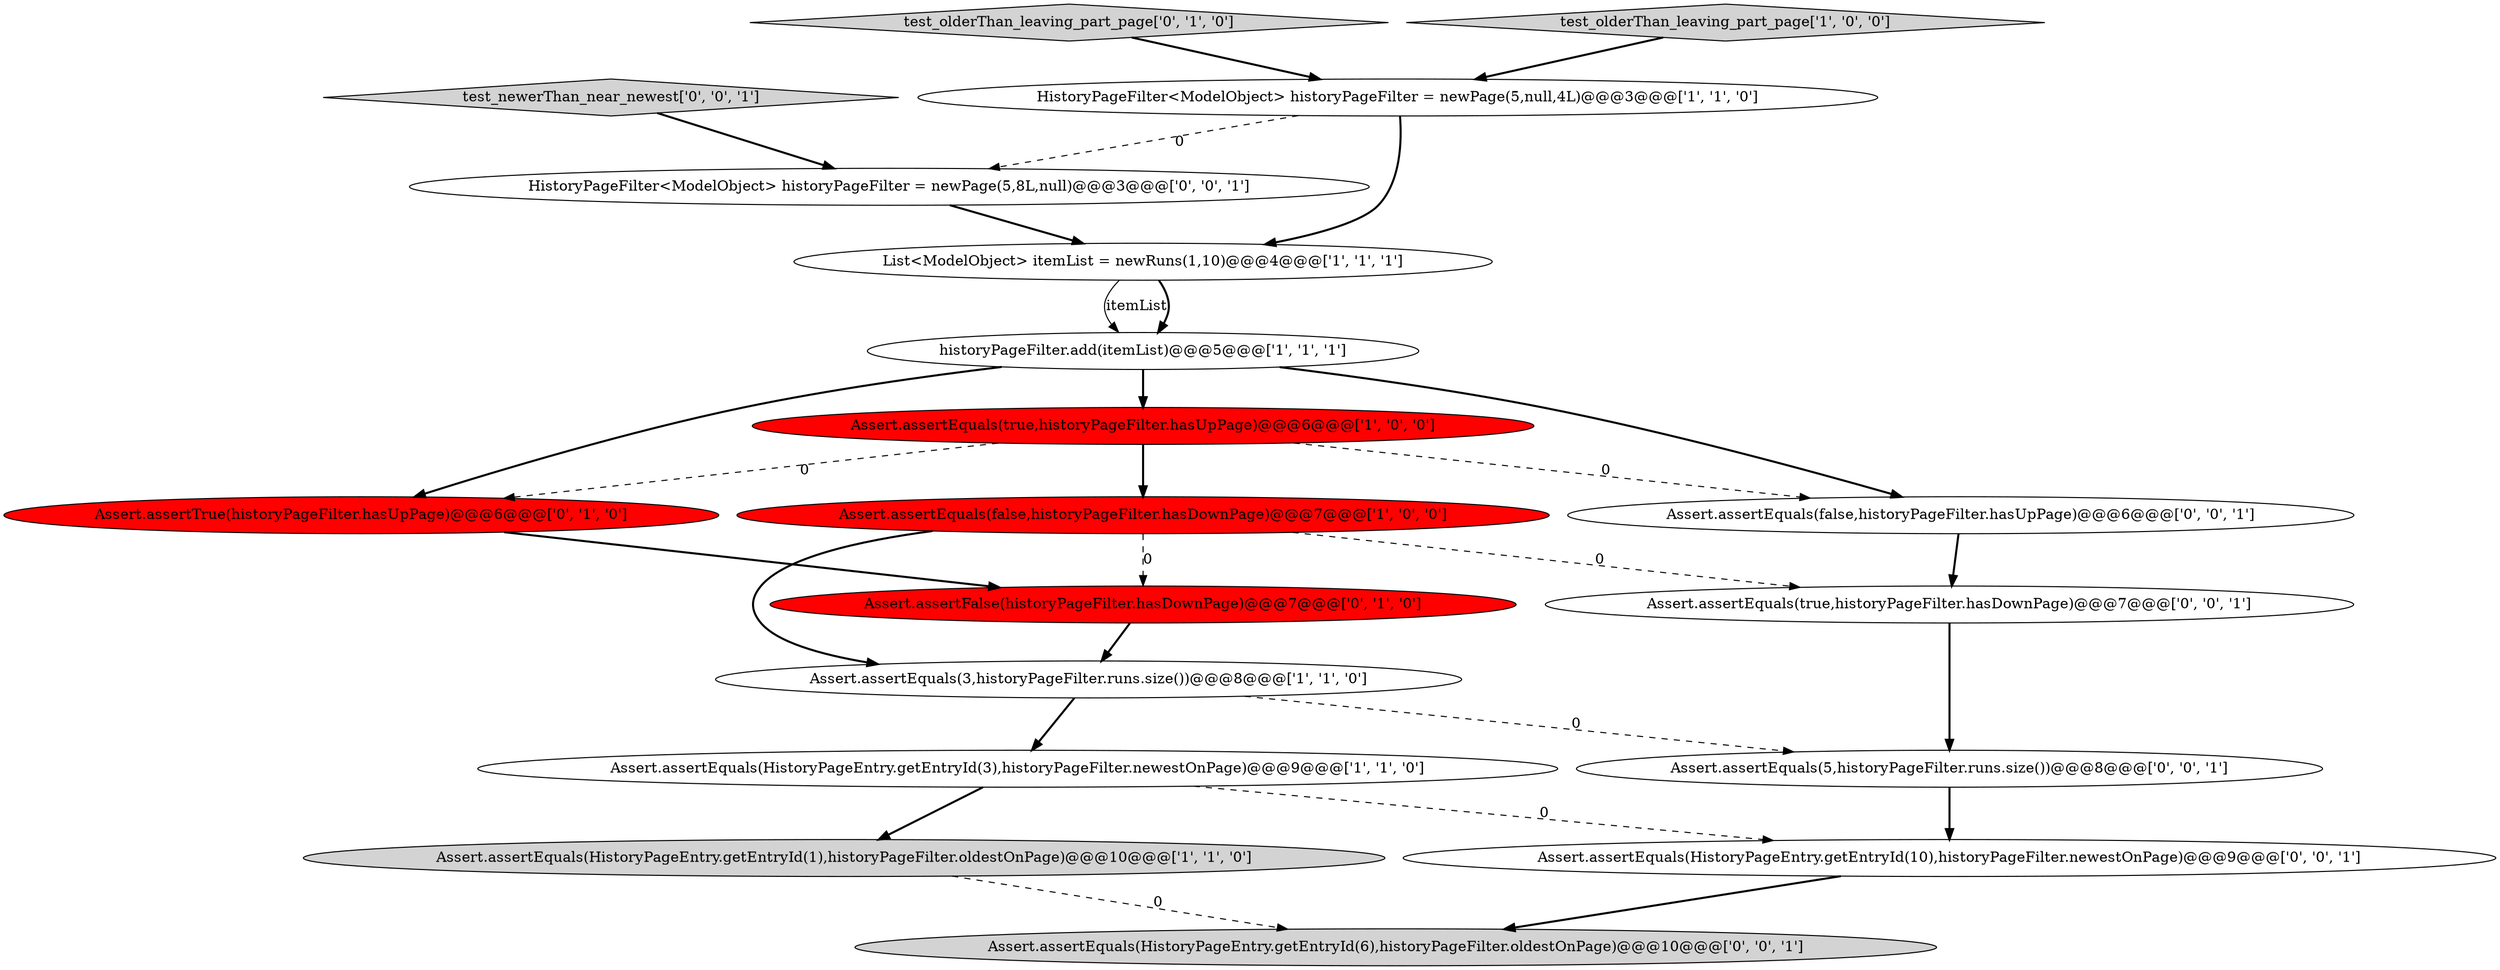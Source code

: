 digraph {
11 [style = filled, label = "test_olderThan_leaving_part_page['0', '1', '0']", fillcolor = lightgray, shape = diamond image = "AAA0AAABBB2BBB"];
15 [style = filled, label = "HistoryPageFilter<ModelObject> historyPageFilter = newPage(5,8L,null)@@@3@@@['0', '0', '1']", fillcolor = white, shape = ellipse image = "AAA0AAABBB3BBB"];
8 [style = filled, label = "Assert.assertEquals(true,historyPageFilter.hasUpPage)@@@6@@@['1', '0', '0']", fillcolor = red, shape = ellipse image = "AAA1AAABBB1BBB"];
10 [style = filled, label = "Assert.assertFalse(historyPageFilter.hasDownPage)@@@7@@@['0', '1', '0']", fillcolor = red, shape = ellipse image = "AAA1AAABBB2BBB"];
12 [style = filled, label = "Assert.assertEquals(HistoryPageEntry.getEntryId(10),historyPageFilter.newestOnPage)@@@9@@@['0', '0', '1']", fillcolor = white, shape = ellipse image = "AAA0AAABBB3BBB"];
13 [style = filled, label = "Assert.assertEquals(5,historyPageFilter.runs.size())@@@8@@@['0', '0', '1']", fillcolor = white, shape = ellipse image = "AAA0AAABBB3BBB"];
17 [style = filled, label = "test_newerThan_near_newest['0', '0', '1']", fillcolor = lightgray, shape = diamond image = "AAA0AAABBB3BBB"];
0 [style = filled, label = "Assert.assertEquals(HistoryPageEntry.getEntryId(3),historyPageFilter.newestOnPage)@@@9@@@['1', '1', '0']", fillcolor = white, shape = ellipse image = "AAA0AAABBB1BBB"];
4 [style = filled, label = "HistoryPageFilter<ModelObject> historyPageFilter = newPage(5,null,4L)@@@3@@@['1', '1', '0']", fillcolor = white, shape = ellipse image = "AAA0AAABBB1BBB"];
9 [style = filled, label = "Assert.assertTrue(historyPageFilter.hasUpPage)@@@6@@@['0', '1', '0']", fillcolor = red, shape = ellipse image = "AAA1AAABBB2BBB"];
7 [style = filled, label = "Assert.assertEquals(false,historyPageFilter.hasDownPage)@@@7@@@['1', '0', '0']", fillcolor = red, shape = ellipse image = "AAA1AAABBB1BBB"];
16 [style = filled, label = "Assert.assertEquals(true,historyPageFilter.hasDownPage)@@@7@@@['0', '0', '1']", fillcolor = white, shape = ellipse image = "AAA0AAABBB3BBB"];
6 [style = filled, label = "historyPageFilter.add(itemList)@@@5@@@['1', '1', '1']", fillcolor = white, shape = ellipse image = "AAA0AAABBB1BBB"];
1 [style = filled, label = "test_olderThan_leaving_part_page['1', '0', '0']", fillcolor = lightgray, shape = diamond image = "AAA0AAABBB1BBB"];
3 [style = filled, label = "Assert.assertEquals(HistoryPageEntry.getEntryId(1),historyPageFilter.oldestOnPage)@@@10@@@['1', '1', '0']", fillcolor = lightgray, shape = ellipse image = "AAA0AAABBB1BBB"];
5 [style = filled, label = "List<ModelObject> itemList = newRuns(1,10)@@@4@@@['1', '1', '1']", fillcolor = white, shape = ellipse image = "AAA0AAABBB1BBB"];
14 [style = filled, label = "Assert.assertEquals(false,historyPageFilter.hasUpPage)@@@6@@@['0', '0', '1']", fillcolor = white, shape = ellipse image = "AAA0AAABBB3BBB"];
2 [style = filled, label = "Assert.assertEquals(3,historyPageFilter.runs.size())@@@8@@@['1', '1', '0']", fillcolor = white, shape = ellipse image = "AAA0AAABBB1BBB"];
18 [style = filled, label = "Assert.assertEquals(HistoryPageEntry.getEntryId(6),historyPageFilter.oldestOnPage)@@@10@@@['0', '0', '1']", fillcolor = lightgray, shape = ellipse image = "AAA0AAABBB3BBB"];
0->3 [style = bold, label=""];
14->16 [style = bold, label=""];
1->4 [style = bold, label=""];
16->13 [style = bold, label=""];
7->16 [style = dashed, label="0"];
3->18 [style = dashed, label="0"];
11->4 [style = bold, label=""];
9->10 [style = bold, label=""];
8->14 [style = dashed, label="0"];
0->12 [style = dashed, label="0"];
15->5 [style = bold, label=""];
8->7 [style = bold, label=""];
5->6 [style = solid, label="itemList"];
6->14 [style = bold, label=""];
8->9 [style = dashed, label="0"];
2->0 [style = bold, label=""];
13->12 [style = bold, label=""];
5->6 [style = bold, label=""];
7->2 [style = bold, label=""];
4->15 [style = dashed, label="0"];
2->13 [style = dashed, label="0"];
6->8 [style = bold, label=""];
12->18 [style = bold, label=""];
17->15 [style = bold, label=""];
7->10 [style = dashed, label="0"];
10->2 [style = bold, label=""];
6->9 [style = bold, label=""];
4->5 [style = bold, label=""];
}
